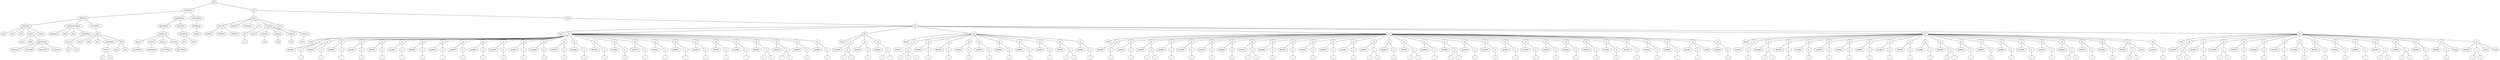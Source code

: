 graph Tree {
	"t0" [label = "TEI"];
	"t1" [label = "teiHeader"];
	"t2" [label = "fileDesc"];
	"t3" [label = "titleStmt"];
	"t4" [label = "title"];
	"t5" [label = "title"];
	"t6" [label = "title"];
	"t7" [label = "author"];
	"t8" [label = "idno"];
	"t9" [label = "idno"];
	"t10" [label = "persName"];
	"t11" [label = "forename"];
	"t12" [label = "surname"];
	"t13" [label = "nameLink"];
	"t14" [label = "surname"];
	"t15" [label = "editor"];
	"t16" [label = "publicationStmt"];
	"t17" [label = "publisher"];
	"t18" [label = "idno"];
	"t19" [label = "idno"];
	"t20" [label = "availability"];
	"t21" [label = "licence"];
	"t22" [label = "ab"];
	"t23" [label = "ref"];
	"t24" [label = "sourceDesc"];
	"t25" [label = "bibl"];
	"t26" [label = "name"];
	"t27" [label = "idno"];
	"t28" [label = "idno"];
	"t29" [label = "availability"];
	"t30" [label = "licence"];
	"t31" [label = "ab"];
	"t32" [label = "ref"];
	"t33" [label = "bibl"];
	"t34" [label = "date"];
	"t35" [label = "idno"];
	"t36" [label = "profileDesc"];
	"t37" [label = "particDesc"];
	"t38" [label = "listPerson"];
	"t39" [label = "person"];
	"t40" [label = "persName"];
	"t41" [label = "person"];
	"t42" [label = "persName"];
	"t43" [label = "person"];
	"t44" [label = "persName"];
	"t45" [label = "person"];
	"t46" [label = "persName"];
	"t47" [label = "textClass"];
	"t48" [label = "keywords"];
	"t49" [label = "term"];
	"t50" [label = "term"];
	"t51" [label = "revisionDesc"];
	"t52" [label = "listChange"];
	"t53" [label = "change"];
	"t54" [label = "text"];
	"t55" [label = "front"];
	"t56" [label = "docTitle"];
	"t57" [label = "titlePart"];
	"t58" [label = "titlePart"];
	"t59" [label = "titlePart"];
	"t60" [label = "docDate"];
	"t61" [label = "docAuthor"];
	"t62" [label = "div"];
	"t63" [label = "div"];
	"t64" [label = "p"];
	"t65" [label = "castList"];
	"t66" [label = "head"];
	"t67" [label = "castItem"];
	"t68" [label = "role"];
	"t69" [label = "castItem"];
	"t70" [label = "role"];
	"t71" [label = "castItem"];
	"t72" [label = "role"];
	"t73" [label = "castItem"];
	"t74" [label = "role"];
	"t75" [label = "note"];
	"t76" [label = "body"];
	"t77" [label = "div"];
	"t78" [label = "head"];
	"t79" [label = "div"];
	"t80" [label = "head"];
	"t81" [label = "sp"];
	"t82" [label = "speaker"];
	"t83" [label = "p"];
	"t84" [label = "s"];
	"t85" [label = "sp"];
	"t86" [label = "speaker"];
	"t87" [label = "p"];
	"t88" [label = "s"];
	"t89" [label = "sp"];
	"t90" [label = "speaker"];
	"t91" [label = "p"];
	"t92" [label = "s"];
	"t93" [label = "sp"];
	"t94" [label = "speaker"];
	"t95" [label = "p"];
	"t96" [label = "s"];
	"t97" [label = "sp"];
	"t98" [label = "speaker"];
	"t99" [label = "p"];
	"t100" [label = "s"];
	"t101" [label = "sp"];
	"t102" [label = "speaker"];
	"t103" [label = "p"];
	"t104" [label = "s"];
	"t105" [label = "sp"];
	"t106" [label = "speaker"];
	"t107" [label = "p"];
	"t108" [label = "s"];
	"t109" [label = "sp"];
	"t110" [label = "speaker"];
	"t111" [label = "p"];
	"t112" [label = "s"];
	"t113" [label = "sp"];
	"t114" [label = "speaker"];
	"t115" [label = "p"];
	"t116" [label = "s"];
	"t117" [label = "sp"];
	"t118" [label = "speaker"];
	"t119" [label = "p"];
	"t120" [label = "s"];
	"t121" [label = "sp"];
	"t122" [label = "speaker"];
	"t123" [label = "p"];
	"t124" [label = "s"];
	"t125" [label = "sp"];
	"t126" [label = "speaker"];
	"t127" [label = "p"];
	"t128" [label = "s"];
	"t129" [label = "sp"];
	"t130" [label = "speaker"];
	"t131" [label = "p"];
	"t132" [label = "s"];
	"t133" [label = "sp"];
	"t134" [label = "speaker"];
	"t135" [label = "p"];
	"t136" [label = "s"];
	"t137" [label = "sp"];
	"t138" [label = "speaker"];
	"t139" [label = "p"];
	"t140" [label = "s"];
	"t141" [label = "sp"];
	"t142" [label = "speaker"];
	"t143" [label = "p"];
	"t144" [label = "s"];
	"t145" [label = "sp"];
	"t146" [label = "speaker"];
	"t147" [label = "p"];
	"t148" [label = "s"];
	"t149" [label = "sp"];
	"t150" [label = "speaker"];
	"t151" [label = "p"];
	"t152" [label = "s"];
	"t153" [label = "sp"];
	"t154" [label = "speaker"];
	"t155" [label = "p"];
	"t156" [label = "s"];
	"t157" [label = "sp"];
	"t158" [label = "speaker"];
	"t159" [label = "p"];
	"t160" [label = "s"];
	"t161" [label = "sp"];
	"t162" [label = "speaker"];
	"t163" [label = "p"];
	"t164" [label = "s"];
	"t165" [label = "sp"];
	"t166" [label = "speaker"];
	"t167" [label = "p"];
	"t168" [label = "s"];
	"t169" [label = "sp"];
	"t170" [label = "speaker"];
	"t171" [label = "p"];
	"t172" [label = "s"];
	"t173" [label = "sp"];
	"t174" [label = "speaker"];
	"t175" [label = "p"];
	"t176" [label = "s"];
	"t177" [label = "s"];
	"t178" [label = "sp"];
	"t179" [label = "speaker"];
	"t180" [label = "p"];
	"t181" [label = "s"];
	"t182" [label = "s"];
	"t183" [label = "sp"];
	"t184" [label = "speaker"];
	"t185" [label = "p"];
	"t186" [label = "s"];
	"t187" [label = "sp"];
	"t188" [label = "speaker"];
	"t189" [label = "p"];
	"t190" [label = "s"];
	"t191" [label = "div"];
	"t192" [label = "head"];
	"t193" [label = "sp"];
	"t194" [label = "speaker"];
	"t195" [label = "p"];
	"t196" [label = "s"];
	"t197" [label = "s"];
	"t198" [label = "sp"];
	"t199" [label = "speaker"];
	"t200" [label = "p"];
	"t201" [label = "s"];
	"t202" [label = "sp"];
	"t203" [label = "speaker"];
	"t204" [label = "p"];
	"t205" [label = "s"];
	"t206" [label = "s"];
	"t207" [label = "div"];
	"t208" [label = "head"];
	"t209" [label = "sp"];
	"t210" [label = "speaker"];
	"t211" [label = "p"];
	"t212" [label = "s"];
	"t213" [label = "s"];
	"t214" [label = "s"];
	"t215" [label = "sp"];
	"t216" [label = "speaker"];
	"t217" [label = "p"];
	"t218" [label = "s"];
	"t219" [label = "sp"];
	"t220" [label = "speaker"];
	"t221" [label = "p"];
	"t222" [label = "s"];
	"t223" [label = "sp"];
	"t224" [label = "speaker"];
	"t225" [label = "p"];
	"t226" [label = "s"];
	"t227" [label = "sp"];
	"t228" [label = "speaker"];
	"t229" [label = "p"];
	"t230" [label = "s"];
	"t231" [label = "sp"];
	"t232" [label = "speaker"];
	"t233" [label = "p"];
	"t234" [label = "s"];
	"t235" [label = "sp"];
	"t236" [label = "speaker"];
	"t237" [label = "p"];
	"t238" [label = "s"];
	"t239" [label = "sp"];
	"t240" [label = "speaker"];
	"t241" [label = "p"];
	"t242" [label = "s"];
	"t243" [label = "sp"];
	"t244" [label = "speaker"];
	"t245" [label = "p"];
	"t246" [label = "s"];
	"t247" [label = "s"];
	"t248" [label = "sp"];
	"t249" [label = "speaker"];
	"t250" [label = "p"];
	"t251" [label = "s"];
	"t252" [label = "div"];
	"t253" [label = "head"];
	"t254" [label = "sp"];
	"t255" [label = "speaker"];
	"t256" [label = "p"];
	"t257" [label = "s"];
	"t258" [label = "sp"];
	"t259" [label = "speaker"];
	"t260" [label = "p"];
	"t261" [label = "s"];
	"t262" [label = "sp"];
	"t263" [label = "speaker"];
	"t264" [label = "p"];
	"t265" [label = "s"];
	"t266" [label = "s"];
	"t267" [label = "sp"];
	"t268" [label = "speaker"];
	"t269" [label = "p"];
	"t270" [label = "s"];
	"t271" [label = "sp"];
	"t272" [label = "speaker"];
	"t273" [label = "p"];
	"t274" [label = "s"];
	"t275" [label = "sp"];
	"t276" [label = "speaker"];
	"t277" [label = "p"];
	"t278" [label = "s"];
	"t279" [label = "sp"];
	"t280" [label = "speaker"];
	"t281" [label = "p"];
	"t282" [label = "s"];
	"t283" [label = "sp"];
	"t284" [label = "speaker"];
	"t285" [label = "p"];
	"t286" [label = "s"];
	"t287" [label = "s"];
	"t288" [label = "sp"];
	"t289" [label = "speaker"];
	"t290" [label = "p"];
	"t291" [label = "s"];
	"t292" [label = "sp"];
	"t293" [label = "speaker"];
	"t294" [label = "p"];
	"t295" [label = "s"];
	"t296" [label = "sp"];
	"t297" [label = "speaker"];
	"t298" [label = "p"];
	"t299" [label = "s"];
	"t300" [label = "sp"];
	"t301" [label = "speaker"];
	"t302" [label = "p"];
	"t303" [label = "s"];
	"t304" [label = "sp"];
	"t305" [label = "speaker"];
	"t306" [label = "p"];
	"t307" [label = "s"];
	"t308" [label = "sp"];
	"t309" [label = "speaker"];
	"t310" [label = "p"];
	"t311" [label = "s"];
	"t312" [label = "s"];
	"t313" [label = "sp"];
	"t314" [label = "speaker"];
	"t315" [label = "p"];
	"t316" [label = "s"];
	"t317" [label = "sp"];
	"t318" [label = "speaker"];
	"t319" [label = "p"];
	"t320" [label = "s"];
	"t321" [label = "s"];
	"t322" [label = "sp"];
	"t323" [label = "speaker"];
	"t324" [label = "p"];
	"t325" [label = "s"];
	"t326" [label = "sp"];
	"t327" [label = "speaker"];
	"t328" [label = "p"];
	"t329" [label = "s"];
	"t330" [label = "s"];
	"t331" [label = "sp"];
	"t332" [label = "speaker"];
	"t333" [label = "p"];
	"t334" [label = "s"];
	"t335" [label = "sp"];
	"t336" [label = "speaker"];
	"t337" [label = "p"];
	"t338" [label = "s"];
	"t339" [label = "sp"];
	"t340" [label = "speaker"];
	"t341" [label = "p"];
	"t342" [label = "s"];
	"t343" [label = "sp"];
	"t344" [label = "speaker"];
	"t345" [label = "p"];
	"t346" [label = "s"];
	"t347" [label = "sp"];
	"t348" [label = "speaker"];
	"t349" [label = "p"];
	"t350" [label = "s"];
	"t351" [label = "sp"];
	"t352" [label = "speaker"];
	"t353" [label = "p"];
	"t354" [label = "s"];
	"t355" [label = "sp"];
	"t356" [label = "speaker"];
	"t357" [label = "p"];
	"t358" [label = "s"];
	"t359" [label = "sp"];
	"t360" [label = "speaker"];
	"t361" [label = "p"];
	"t362" [label = "s"];
	"t363" [label = "sp"];
	"t364" [label = "speaker"];
	"t365" [label = "p"];
	"t366" [label = "s"];
	"t367" [label = "sp"];
	"t368" [label = "speaker"];
	"t369" [label = "p"];
	"t370" [label = "s"];
	"t371" [label = "sp"];
	"t372" [label = "speaker"];
	"t373" [label = "p"];
	"t374" [label = "s"];
	"t375" [label = "sp"];
	"t376" [label = "speaker"];
	"t377" [label = "p"];
	"t378" [label = "s"];
	"t379" [label = "stage"];
	"t380" [label = "sp"];
	"t381" [label = "speaker"];
	"t382" [label = "p"];
	"t383" [label = "s"];
	"t384" [label = "div"];
	"t385" [label = "head"];
	"t386" [label = "sp"];
	"t387" [label = "speaker"];
	"t388" [label = "p"];
	"t389" [label = "s"];
	"t390" [label = "sp"];
	"t391" [label = "speaker"];
	"t392" [label = "p"];
	"t393" [label = "s"];
	"t394" [label = "s"];
	"t395" [label = "sp"];
	"t396" [label = "speaker"];
	"t397" [label = "p"];
	"t398" [label = "s"];
	"t399" [label = "sp"];
	"t400" [label = "speaker"];
	"t401" [label = "p"];
	"t402" [label = "s"];
	"t403" [label = "sp"];
	"t404" [label = "speaker"];
	"t405" [label = "p"];
	"t406" [label = "s"];
	"t407" [label = "sp"];
	"t408" [label = "speaker"];
	"t409" [label = "p"];
	"t410" [label = "s"];
	"t411" [label = "sp"];
	"t412" [label = "speaker"];
	"t413" [label = "p"];
	"t414" [label = "s"];
	"t415" [label = "sp"];
	"t416" [label = "speaker"];
	"t417" [label = "p"];
	"t418" [label = "s"];
	"t419" [label = "sp"];
	"t420" [label = "speaker"];
	"t421" [label = "p"];
	"t422" [label = "s"];
	"t423" [label = "sp"];
	"t424" [label = "speaker"];
	"t425" [label = "p"];
	"t426" [label = "s"];
	"t427" [label = "sp"];
	"t428" [label = "speaker"];
	"t429" [label = "p"];
	"t430" [label = "s"];
	"t431" [label = "s"];
	"t432" [label = "sp"];
	"t433" [label = "speaker"];
	"t434" [label = "p"];
	"t435" [label = "s"];
	"t436" [label = "sp"];
	"t437" [label = "speaker"];
	"t438" [label = "p"];
	"t439" [label = "s"];
	"t440" [label = "sp"];
	"t441" [label = "speaker"];
	"t442" [label = "p"];
	"t443" [label = "s"];
	"t444" [label = "sp"];
	"t445" [label = "speaker"];
	"t446" [label = "p"];
	"t447" [label = "s"];
	"t448" [label = "sp"];
	"t449" [label = "speaker"];
	"t450" [label = "p"];
	"t451" [label = "s"];
	"t452" [label = "sp"];
	"t453" [label = "speaker"];
	"t454" [label = "p"];
	"t455" [label = "s"];
	"t456" [label = "s"];
	"t457" [label = "sp"];
	"t458" [label = "speaker"];
	"t459" [label = "p"];
	"t460" [label = "s"];
	"t461" [label = "sp"];
	"t462" [label = "speaker"];
	"t463" [label = "p"];
	"t464" [label = "s"];
	"t465" [label = "sp"];
	"t466" [label = "speaker"];
	"t467" [label = "p"];
	"t468" [label = "s"];
	"t469" [label = "s"];
	"t470" [label = "stage"];
	"t471" [label = "sp"];
	"t472" [label = "speaker"];
	"t473" [label = "p"];
	"t474" [label = "s"];
	"t475" [label = "div"];
	"t476" [label = "head"];
	"t477" [label = "sp"];
	"t478" [label = "speaker"];
	"t479" [label = "p"];
	"t480" [label = "s"];
	"t481" [label = "s"];
	"t482" [label = "sp"];
	"t483" [label = "speaker"];
	"t484" [label = "p"];
	"t485" [label = "s"];
	"t486" [label = "sp"];
	"t487" [label = "speaker"];
	"t488" [label = "p"];
	"t489" [label = "s"];
	"t490" [label = "s"];
	"t491" [label = "sp"];
	"t492" [label = "speaker"];
	"t493" [label = "p"];
	"t494" [label = "s"];
	"t495" [label = "sp"];
	"t496" [label = "speaker"];
	"t497" [label = "p"];
	"t498" [label = "s"];
	"t499" [label = "sp"];
	"t500" [label = "speaker"];
	"t501" [label = "p"];
	"t502" [label = "s"];
	"t503" [label = "sp"];
	"t504" [label = "speaker"];
	"t505" [label = "p"];
	"t506" [label = "s"];
	"t507" [label = "sp"];
	"t508" [label = "speaker"];
	"t509" [label = "p"];
	"t510" [label = "s"];
	"t511" [label = "sp"];
	"t512" [label = "speaker"];
	"t513" [label = "p"];
	"t514" [label = "s"];
	"t515" [label = "sp"];
	"t516" [label = "speaker"];
	"t517" [label = "p"];
	"t518" [label = "s"];
	"t519" [label = "sp"];
	"t520" [label = "speaker"];
	"t521" [label = "p"];
	"t522" [label = "s"];
	"t523" [label = "s"];
	"t524" [label = "sp"];
	"t525" [label = "speaker"];
	"t526" [label = "p"];
	"t527" [label = "s"];
	"t528" [label = "s"];
	"t529" [label = "sp"];
	"t530" [label = "speaker"];
	"t531" [label = "p"];
	"t532" [label = "s"];
	"t533" [label = "sp"];
	"t534" [label = "speaker"];
	"t535" [label = "p"];
	"t536" [label = "s"];
	"t537" [label = "stage"];
	"t538" [label = "sp"];
	"t539" [label = "speaker"];
	"t540" [label = "p"];
	"t541" [label = "s"];
	"t542" [label = "s"];
	"t543" [label = "stage"];
	"t544" [label = "stage"];
	"t0" -- "t1";
	"t1" -- "t2";
	"t2" -- "t3";
	"t3" -- "t4";
	"t3" -- "t5";
	"t3" -- "t6";
	"t3" -- "t7";
	"t7" -- "t8";
	"t7" -- "t9";
	"t7" -- "t10";
	"t10" -- "t11";
	"t10" -- "t12";
	"t10" -- "t13";
	"t10" -- "t14";
	"t3" -- "t15";
	"t2" -- "t16";
	"t16" -- "t17";
	"t16" -- "t18";
	"t16" -- "t19";
	"t16" -- "t20";
	"t20" -- "t21";
	"t21" -- "t22";
	"t21" -- "t23";
	"t2" -- "t24";
	"t24" -- "t25";
	"t25" -- "t26";
	"t25" -- "t27";
	"t25" -- "t28";
	"t25" -- "t29";
	"t29" -- "t30";
	"t30" -- "t31";
	"t30" -- "t32";
	"t25" -- "t33";
	"t33" -- "t34";
	"t33" -- "t35";
	"t1" -- "t36";
	"t36" -- "t37";
	"t37" -- "t38";
	"t38" -- "t39";
	"t39" -- "t40";
	"t38" -- "t41";
	"t41" -- "t42";
	"t38" -- "t43";
	"t43" -- "t44";
	"t38" -- "t45";
	"t45" -- "t46";
	"t36" -- "t47";
	"t47" -- "t48";
	"t48" -- "t49";
	"t48" -- "t50";
	"t1" -- "t51";
	"t51" -- "t52";
	"t52" -- "t53";
	"t0" -- "t54";
	"t54" -- "t55";
	"t55" -- "t56";
	"t56" -- "t57";
	"t56" -- "t58";
	"t56" -- "t59";
	"t55" -- "t60";
	"t55" -- "t61";
	"t55" -- "t62";
	"t62" -- "t63";
	"t63" -- "t64";
	"t55" -- "t65";
	"t65" -- "t66";
	"t65" -- "t67";
	"t67" -- "t68";
	"t65" -- "t69";
	"t69" -- "t70";
	"t65" -- "t71";
	"t71" -- "t72";
	"t65" -- "t73";
	"t73" -- "t74";
	"t55" -- "t75";
	"t54" -- "t76";
	"t76" -- "t77";
	"t77" -- "t78";
	"t77" -- "t79";
	"t79" -- "t80";
	"t79" -- "t81";
	"t81" -- "t82";
	"t81" -- "t83";
	"t83" -- "t84";
	"t79" -- "t85";
	"t85" -- "t86";
	"t85" -- "t87";
	"t87" -- "t88";
	"t79" -- "t89";
	"t89" -- "t90";
	"t89" -- "t91";
	"t91" -- "t92";
	"t79" -- "t93";
	"t93" -- "t94";
	"t93" -- "t95";
	"t95" -- "t96";
	"t79" -- "t97";
	"t97" -- "t98";
	"t97" -- "t99";
	"t99" -- "t100";
	"t79" -- "t101";
	"t101" -- "t102";
	"t101" -- "t103";
	"t103" -- "t104";
	"t79" -- "t105";
	"t105" -- "t106";
	"t105" -- "t107";
	"t107" -- "t108";
	"t79" -- "t109";
	"t109" -- "t110";
	"t109" -- "t111";
	"t111" -- "t112";
	"t79" -- "t113";
	"t113" -- "t114";
	"t113" -- "t115";
	"t115" -- "t116";
	"t79" -- "t117";
	"t117" -- "t118";
	"t117" -- "t119";
	"t119" -- "t120";
	"t79" -- "t121";
	"t121" -- "t122";
	"t121" -- "t123";
	"t123" -- "t124";
	"t79" -- "t125";
	"t125" -- "t126";
	"t125" -- "t127";
	"t127" -- "t128";
	"t79" -- "t129";
	"t129" -- "t130";
	"t129" -- "t131";
	"t131" -- "t132";
	"t79" -- "t133";
	"t133" -- "t134";
	"t133" -- "t135";
	"t135" -- "t136";
	"t79" -- "t137";
	"t137" -- "t138";
	"t137" -- "t139";
	"t139" -- "t140";
	"t79" -- "t141";
	"t141" -- "t142";
	"t141" -- "t143";
	"t143" -- "t144";
	"t79" -- "t145";
	"t145" -- "t146";
	"t145" -- "t147";
	"t147" -- "t148";
	"t79" -- "t149";
	"t149" -- "t150";
	"t149" -- "t151";
	"t151" -- "t152";
	"t79" -- "t153";
	"t153" -- "t154";
	"t153" -- "t155";
	"t155" -- "t156";
	"t79" -- "t157";
	"t157" -- "t158";
	"t157" -- "t159";
	"t159" -- "t160";
	"t79" -- "t161";
	"t161" -- "t162";
	"t161" -- "t163";
	"t163" -- "t164";
	"t79" -- "t165";
	"t165" -- "t166";
	"t165" -- "t167";
	"t167" -- "t168";
	"t79" -- "t169";
	"t169" -- "t170";
	"t169" -- "t171";
	"t171" -- "t172";
	"t79" -- "t173";
	"t173" -- "t174";
	"t173" -- "t175";
	"t175" -- "t176";
	"t175" -- "t177";
	"t79" -- "t178";
	"t178" -- "t179";
	"t178" -- "t180";
	"t180" -- "t181";
	"t180" -- "t182";
	"t79" -- "t183";
	"t183" -- "t184";
	"t183" -- "t185";
	"t185" -- "t186";
	"t79" -- "t187";
	"t187" -- "t188";
	"t187" -- "t189";
	"t189" -- "t190";
	"t77" -- "t191";
	"t191" -- "t192";
	"t191" -- "t193";
	"t193" -- "t194";
	"t193" -- "t195";
	"t195" -- "t196";
	"t195" -- "t197";
	"t191" -- "t198";
	"t198" -- "t199";
	"t198" -- "t200";
	"t200" -- "t201";
	"t191" -- "t202";
	"t202" -- "t203";
	"t202" -- "t204";
	"t204" -- "t205";
	"t204" -- "t206";
	"t77" -- "t207";
	"t207" -- "t208";
	"t207" -- "t209";
	"t209" -- "t210";
	"t209" -- "t211";
	"t211" -- "t212";
	"t211" -- "t213";
	"t211" -- "t214";
	"t207" -- "t215";
	"t215" -- "t216";
	"t215" -- "t217";
	"t217" -- "t218";
	"t207" -- "t219";
	"t219" -- "t220";
	"t219" -- "t221";
	"t221" -- "t222";
	"t207" -- "t223";
	"t223" -- "t224";
	"t223" -- "t225";
	"t225" -- "t226";
	"t207" -- "t227";
	"t227" -- "t228";
	"t227" -- "t229";
	"t229" -- "t230";
	"t207" -- "t231";
	"t231" -- "t232";
	"t231" -- "t233";
	"t233" -- "t234";
	"t207" -- "t235";
	"t235" -- "t236";
	"t235" -- "t237";
	"t237" -- "t238";
	"t207" -- "t239";
	"t239" -- "t240";
	"t239" -- "t241";
	"t241" -- "t242";
	"t207" -- "t243";
	"t243" -- "t244";
	"t243" -- "t245";
	"t245" -- "t246";
	"t245" -- "t247";
	"t207" -- "t248";
	"t248" -- "t249";
	"t248" -- "t250";
	"t250" -- "t251";
	"t77" -- "t252";
	"t252" -- "t253";
	"t252" -- "t254";
	"t254" -- "t255";
	"t254" -- "t256";
	"t256" -- "t257";
	"t252" -- "t258";
	"t258" -- "t259";
	"t258" -- "t260";
	"t260" -- "t261";
	"t252" -- "t262";
	"t262" -- "t263";
	"t262" -- "t264";
	"t264" -- "t265";
	"t264" -- "t266";
	"t252" -- "t267";
	"t267" -- "t268";
	"t267" -- "t269";
	"t269" -- "t270";
	"t252" -- "t271";
	"t271" -- "t272";
	"t271" -- "t273";
	"t273" -- "t274";
	"t252" -- "t275";
	"t275" -- "t276";
	"t275" -- "t277";
	"t277" -- "t278";
	"t252" -- "t279";
	"t279" -- "t280";
	"t279" -- "t281";
	"t281" -- "t282";
	"t252" -- "t283";
	"t283" -- "t284";
	"t283" -- "t285";
	"t285" -- "t286";
	"t285" -- "t287";
	"t252" -- "t288";
	"t288" -- "t289";
	"t288" -- "t290";
	"t290" -- "t291";
	"t252" -- "t292";
	"t292" -- "t293";
	"t292" -- "t294";
	"t294" -- "t295";
	"t252" -- "t296";
	"t296" -- "t297";
	"t296" -- "t298";
	"t298" -- "t299";
	"t252" -- "t300";
	"t300" -- "t301";
	"t300" -- "t302";
	"t302" -- "t303";
	"t252" -- "t304";
	"t304" -- "t305";
	"t304" -- "t306";
	"t306" -- "t307";
	"t252" -- "t308";
	"t308" -- "t309";
	"t308" -- "t310";
	"t310" -- "t311";
	"t310" -- "t312";
	"t252" -- "t313";
	"t313" -- "t314";
	"t313" -- "t315";
	"t315" -- "t316";
	"t252" -- "t317";
	"t317" -- "t318";
	"t317" -- "t319";
	"t319" -- "t320";
	"t319" -- "t321";
	"t252" -- "t322";
	"t322" -- "t323";
	"t322" -- "t324";
	"t324" -- "t325";
	"t252" -- "t326";
	"t326" -- "t327";
	"t326" -- "t328";
	"t328" -- "t329";
	"t328" -- "t330";
	"t252" -- "t331";
	"t331" -- "t332";
	"t331" -- "t333";
	"t333" -- "t334";
	"t252" -- "t335";
	"t335" -- "t336";
	"t335" -- "t337";
	"t337" -- "t338";
	"t252" -- "t339";
	"t339" -- "t340";
	"t339" -- "t341";
	"t341" -- "t342";
	"t252" -- "t343";
	"t343" -- "t344";
	"t343" -- "t345";
	"t345" -- "t346";
	"t252" -- "t347";
	"t347" -- "t348";
	"t347" -- "t349";
	"t349" -- "t350";
	"t252" -- "t351";
	"t351" -- "t352";
	"t351" -- "t353";
	"t353" -- "t354";
	"t252" -- "t355";
	"t355" -- "t356";
	"t355" -- "t357";
	"t357" -- "t358";
	"t252" -- "t359";
	"t359" -- "t360";
	"t359" -- "t361";
	"t361" -- "t362";
	"t252" -- "t363";
	"t363" -- "t364";
	"t363" -- "t365";
	"t365" -- "t366";
	"t252" -- "t367";
	"t367" -- "t368";
	"t367" -- "t369";
	"t369" -- "t370";
	"t252" -- "t371";
	"t371" -- "t372";
	"t371" -- "t373";
	"t373" -- "t374";
	"t252" -- "t375";
	"t375" -- "t376";
	"t375" -- "t377";
	"t377" -- "t378";
	"t375" -- "t379";
	"t252" -- "t380";
	"t380" -- "t381";
	"t380" -- "t382";
	"t382" -- "t383";
	"t77" -- "t384";
	"t384" -- "t385";
	"t384" -- "t386";
	"t386" -- "t387";
	"t386" -- "t388";
	"t388" -- "t389";
	"t384" -- "t390";
	"t390" -- "t391";
	"t390" -- "t392";
	"t392" -- "t393";
	"t392" -- "t394";
	"t384" -- "t395";
	"t395" -- "t396";
	"t395" -- "t397";
	"t397" -- "t398";
	"t384" -- "t399";
	"t399" -- "t400";
	"t399" -- "t401";
	"t401" -- "t402";
	"t384" -- "t403";
	"t403" -- "t404";
	"t403" -- "t405";
	"t405" -- "t406";
	"t384" -- "t407";
	"t407" -- "t408";
	"t407" -- "t409";
	"t409" -- "t410";
	"t384" -- "t411";
	"t411" -- "t412";
	"t411" -- "t413";
	"t413" -- "t414";
	"t384" -- "t415";
	"t415" -- "t416";
	"t415" -- "t417";
	"t417" -- "t418";
	"t384" -- "t419";
	"t419" -- "t420";
	"t419" -- "t421";
	"t421" -- "t422";
	"t384" -- "t423";
	"t423" -- "t424";
	"t423" -- "t425";
	"t425" -- "t426";
	"t384" -- "t427";
	"t427" -- "t428";
	"t427" -- "t429";
	"t429" -- "t430";
	"t429" -- "t431";
	"t384" -- "t432";
	"t432" -- "t433";
	"t432" -- "t434";
	"t434" -- "t435";
	"t384" -- "t436";
	"t436" -- "t437";
	"t436" -- "t438";
	"t438" -- "t439";
	"t384" -- "t440";
	"t440" -- "t441";
	"t440" -- "t442";
	"t442" -- "t443";
	"t384" -- "t444";
	"t444" -- "t445";
	"t444" -- "t446";
	"t446" -- "t447";
	"t384" -- "t448";
	"t448" -- "t449";
	"t448" -- "t450";
	"t450" -- "t451";
	"t384" -- "t452";
	"t452" -- "t453";
	"t452" -- "t454";
	"t454" -- "t455";
	"t454" -- "t456";
	"t384" -- "t457";
	"t457" -- "t458";
	"t457" -- "t459";
	"t459" -- "t460";
	"t384" -- "t461";
	"t461" -- "t462";
	"t461" -- "t463";
	"t463" -- "t464";
	"t384" -- "t465";
	"t465" -- "t466";
	"t465" -- "t467";
	"t467" -- "t468";
	"t467" -- "t469";
	"t465" -- "t470";
	"t384" -- "t471";
	"t471" -- "t472";
	"t471" -- "t473";
	"t473" -- "t474";
	"t77" -- "t475";
	"t475" -- "t476";
	"t475" -- "t477";
	"t477" -- "t478";
	"t477" -- "t479";
	"t479" -- "t480";
	"t479" -- "t481";
	"t475" -- "t482";
	"t482" -- "t483";
	"t482" -- "t484";
	"t484" -- "t485";
	"t475" -- "t486";
	"t486" -- "t487";
	"t486" -- "t488";
	"t488" -- "t489";
	"t488" -- "t490";
	"t475" -- "t491";
	"t491" -- "t492";
	"t491" -- "t493";
	"t493" -- "t494";
	"t475" -- "t495";
	"t495" -- "t496";
	"t495" -- "t497";
	"t497" -- "t498";
	"t475" -- "t499";
	"t499" -- "t500";
	"t499" -- "t501";
	"t501" -- "t502";
	"t475" -- "t503";
	"t503" -- "t504";
	"t503" -- "t505";
	"t505" -- "t506";
	"t475" -- "t507";
	"t507" -- "t508";
	"t507" -- "t509";
	"t509" -- "t510";
	"t475" -- "t511";
	"t511" -- "t512";
	"t511" -- "t513";
	"t513" -- "t514";
	"t475" -- "t515";
	"t515" -- "t516";
	"t515" -- "t517";
	"t517" -- "t518";
	"t475" -- "t519";
	"t519" -- "t520";
	"t519" -- "t521";
	"t521" -- "t522";
	"t521" -- "t523";
	"t475" -- "t524";
	"t524" -- "t525";
	"t524" -- "t526";
	"t526" -- "t527";
	"t526" -- "t528";
	"t475" -- "t529";
	"t529" -- "t530";
	"t529" -- "t531";
	"t531" -- "t532";
	"t475" -- "t533";
	"t533" -- "t534";
	"t533" -- "t535";
	"t535" -- "t536";
	"t533" -- "t537";
	"t475" -- "t538";
	"t538" -- "t539";
	"t538" -- "t540";
	"t540" -- "t541";
	"t540" -- "t542";
	"t538" -- "t543";
	"t538" -- "t544";
}
